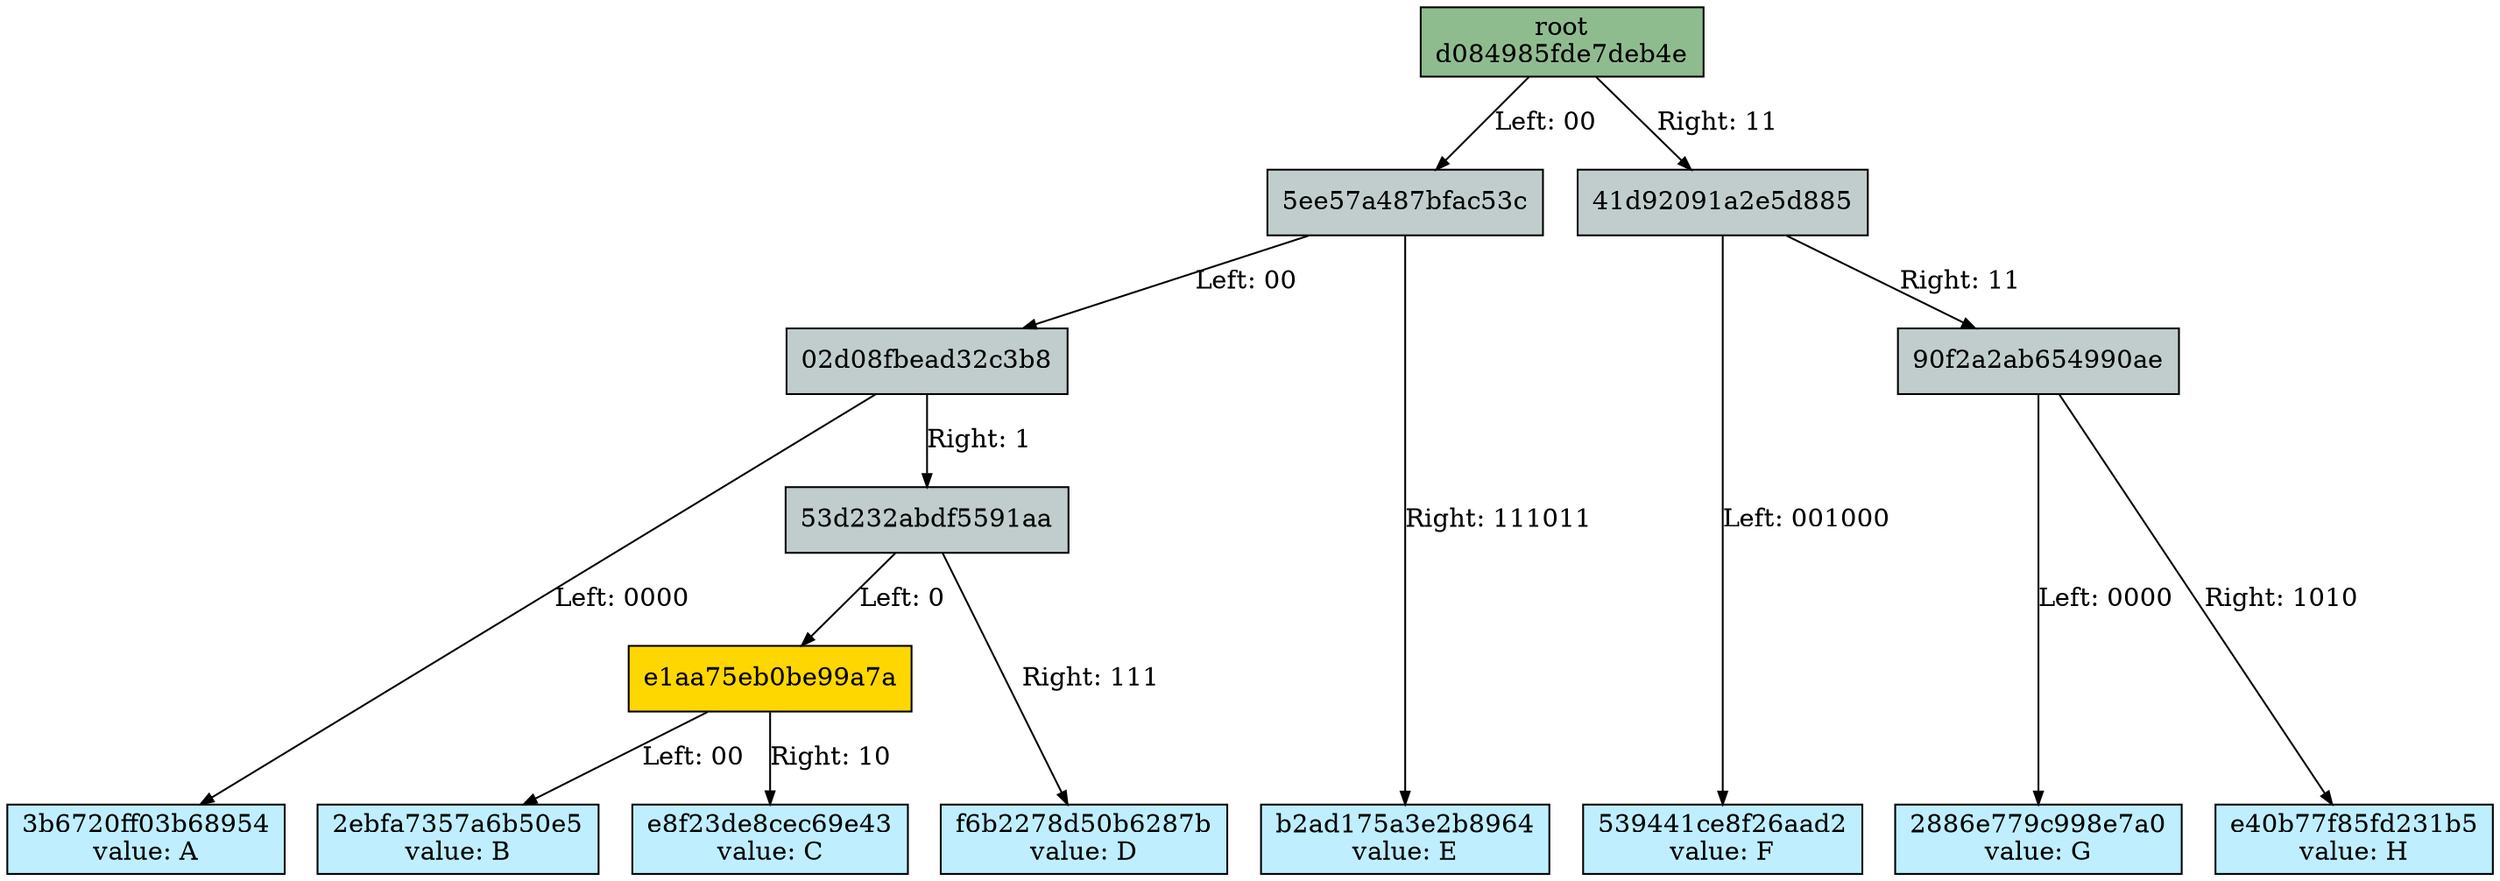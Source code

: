Digraph merkletree {

hd084985fde7deb4e -> h5ee57a487bfac53c [arrowsize=0.7 label="Left: 00" nojustify=true ];
h5ee57a487bfac53c -> h02d08fbead32c3b8 [arrowsize=0.7 label="Left: 00" nojustify=true ];
h02d08fbead32c3b8 -> h3b6720ff03b68954 [arrowsize=0.7 label="Left: 0000" nojustify=true ];
h02d08fbead32c3b8 -> h53d232abdf5591aa [arrowsize=0.7 label="Right: 1" nojustify=true ];
h53d232abdf5591aa -> he1aa75eb0be99a7a [arrowsize=0.7 label="Left: 0" nojustify=true ];
he1aa75eb0be99a7a -> h2ebfa7357a6b50e5 [arrowsize=0.7 label="Left: 00" nojustify=true ];
he1aa75eb0be99a7a -> he8f23de8cec69e43 [arrowsize=0.7 label="Right: 10" nojustify=true ];
h53d232abdf5591aa -> hf6b2278d50b6287b [arrowsize=0.7 label="Right: 111" nojustify=true ];
h5ee57a487bfac53c -> hb2ad175a3e2b8964 [arrowsize=0.7 label="Right: 111011" nojustify=true ];
hd084985fde7deb4e -> h41d92091a2e5d885 [arrowsize=0.7 label="Right: 11" nojustify=true ];
h41d92091a2e5d885 -> h539441ce8f26aad2 [arrowsize=0.7 label="Left: 001000" nojustify=true ];
h41d92091a2e5d885 -> h90f2a2ab654990ae [arrowsize=0.7 label="Right: 11" nojustify=true ];
h90f2a2ab654990ae -> h2886e779c998e7a0 [arrowsize=0.7 label="Left: 0000" nojustify=true ];
h90f2a2ab654990ae -> he40b77f85fd231b5 [arrowsize=0.7 label="Right: 1010" nojustify=true ];

Subgraph depth_0 {
rank=same

hd084985fde7deb4e [fillcolor=darkseagreen label="root\nd084985fde7deb4e" ordering=out shape=box style=filled ];
}


Subgraph depth_2 {
rank=same

h5ee57a487bfac53c [fillcolor=azure3 label="5ee57a487bfac53c" ordering=out shape=box style=filled ];
h41d92091a2e5d885 [fillcolor=azure3 label="41d92091a2e5d885" ordering=out shape=box style=filled ];
}


Subgraph depth_4 {
rank=same

h02d08fbead32c3b8 [fillcolor=azure3 label="02d08fbead32c3b8" ordering=out shape=box style=filled ];
h90f2a2ab654990ae [fillcolor=azure3 label="90f2a2ab654990ae" ordering=out shape=box style=filled ];
}


Subgraph depth_256 {
rank=same

h3b6720ff03b68954 [fillcolor=lightblue1 label="3b6720ff03b68954\nvalue: A" ordering=out shape=box style=filled ];
h2ebfa7357a6b50e5 [fillcolor=lightblue1 label="2ebfa7357a6b50e5\nvalue: B" ordering=out shape=box style=filled ];
he8f23de8cec69e43 [fillcolor=lightblue1 label="e8f23de8cec69e43\nvalue: C" ordering=out shape=box style=filled ];
hf6b2278d50b6287b [fillcolor=lightblue1 label="f6b2278d50b6287b\nvalue: D" ordering=out shape=box style=filled ];
hb2ad175a3e2b8964 [fillcolor=lightblue1 label="b2ad175a3e2b8964\nvalue: E" ordering=out shape=box style=filled ];
h539441ce8f26aad2 [fillcolor=lightblue1 label="539441ce8f26aad2\nvalue: F" ordering=out shape=box style=filled ];
h2886e779c998e7a0 [fillcolor=lightblue1 label="2886e779c998e7a0\nvalue: G" ordering=out shape=box style=filled ];
he40b77f85fd231b5 [fillcolor=lightblue1 label="e40b77f85fd231b5\nvalue: H" ordering=out shape=box style=filled ];
}


Subgraph depth_5 {
rank=same

h53d232abdf5591aa [fillcolor=azure3 label="53d232abdf5591aa" ordering=out shape=box style=filled ];
}


Subgraph depth_6 {
rank=same

he1aa75eb0be99a7a [fillcolor=gold1 label="e1aa75eb0be99a7a" ordering=out shape=box style=filled ];
}

}
